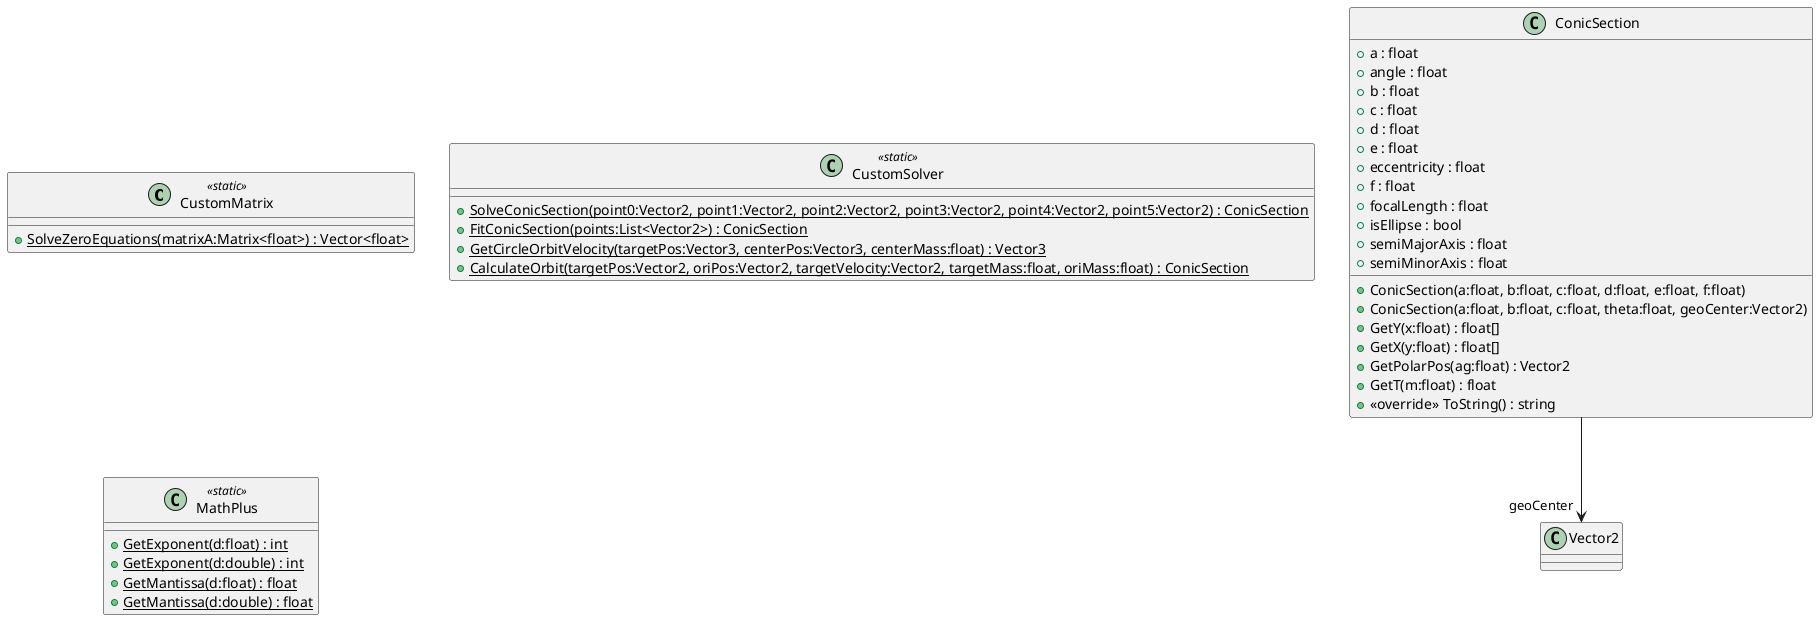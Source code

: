 @startuml
class CustomMatrix <<static>> {
    + {static} SolveZeroEquations(matrixA:Matrix<float>) : Vector<float>
}
class ConicSection {
    + a : float
    + angle : float
    + b : float
    + c : float
    + d : float
    + e : float
    + eccentricity : float
    + f : float
    + focalLength : float
    + isEllipse : bool
    + semiMajorAxis : float
    + semiMinorAxis : float
    + ConicSection(a:float, b:float, c:float, d:float, e:float, f:float)
    + ConicSection(a:float, b:float, c:float, theta:float, geoCenter:Vector2)
    + GetY(x:float) : float[]
    + GetX(y:float) : float[]
    + GetPolarPos(ag:float) : Vector2
    + GetT(m:float) : float
    + <<override>> ToString() : string
}
class CustomSolver <<static>> {
    + {static} SolveConicSection(point0:Vector2, point1:Vector2, point2:Vector2, point3:Vector2, point4:Vector2, point5:Vector2) : ConicSection
    + {static} FitConicSection(points:List<Vector2>) : ConicSection
    + {static} GetCircleOrbitVelocity(targetPos:Vector3, centerPos:Vector3, centerMass:float) : Vector3
    + {static} CalculateOrbit(targetPos:Vector2, oriPos:Vector2, targetVelocity:Vector2, targetMass:float, oriMass:float) : ConicSection
}
class MathPlus <<static>> {
    + {static} GetExponent(d:float) : int
    + {static} GetExponent(d:double) : int
    + {static} GetMantissa(d:float) : float
    + {static} GetMantissa(d:double) : float
}
ConicSection --> "geoCenter" Vector2
@enduml
